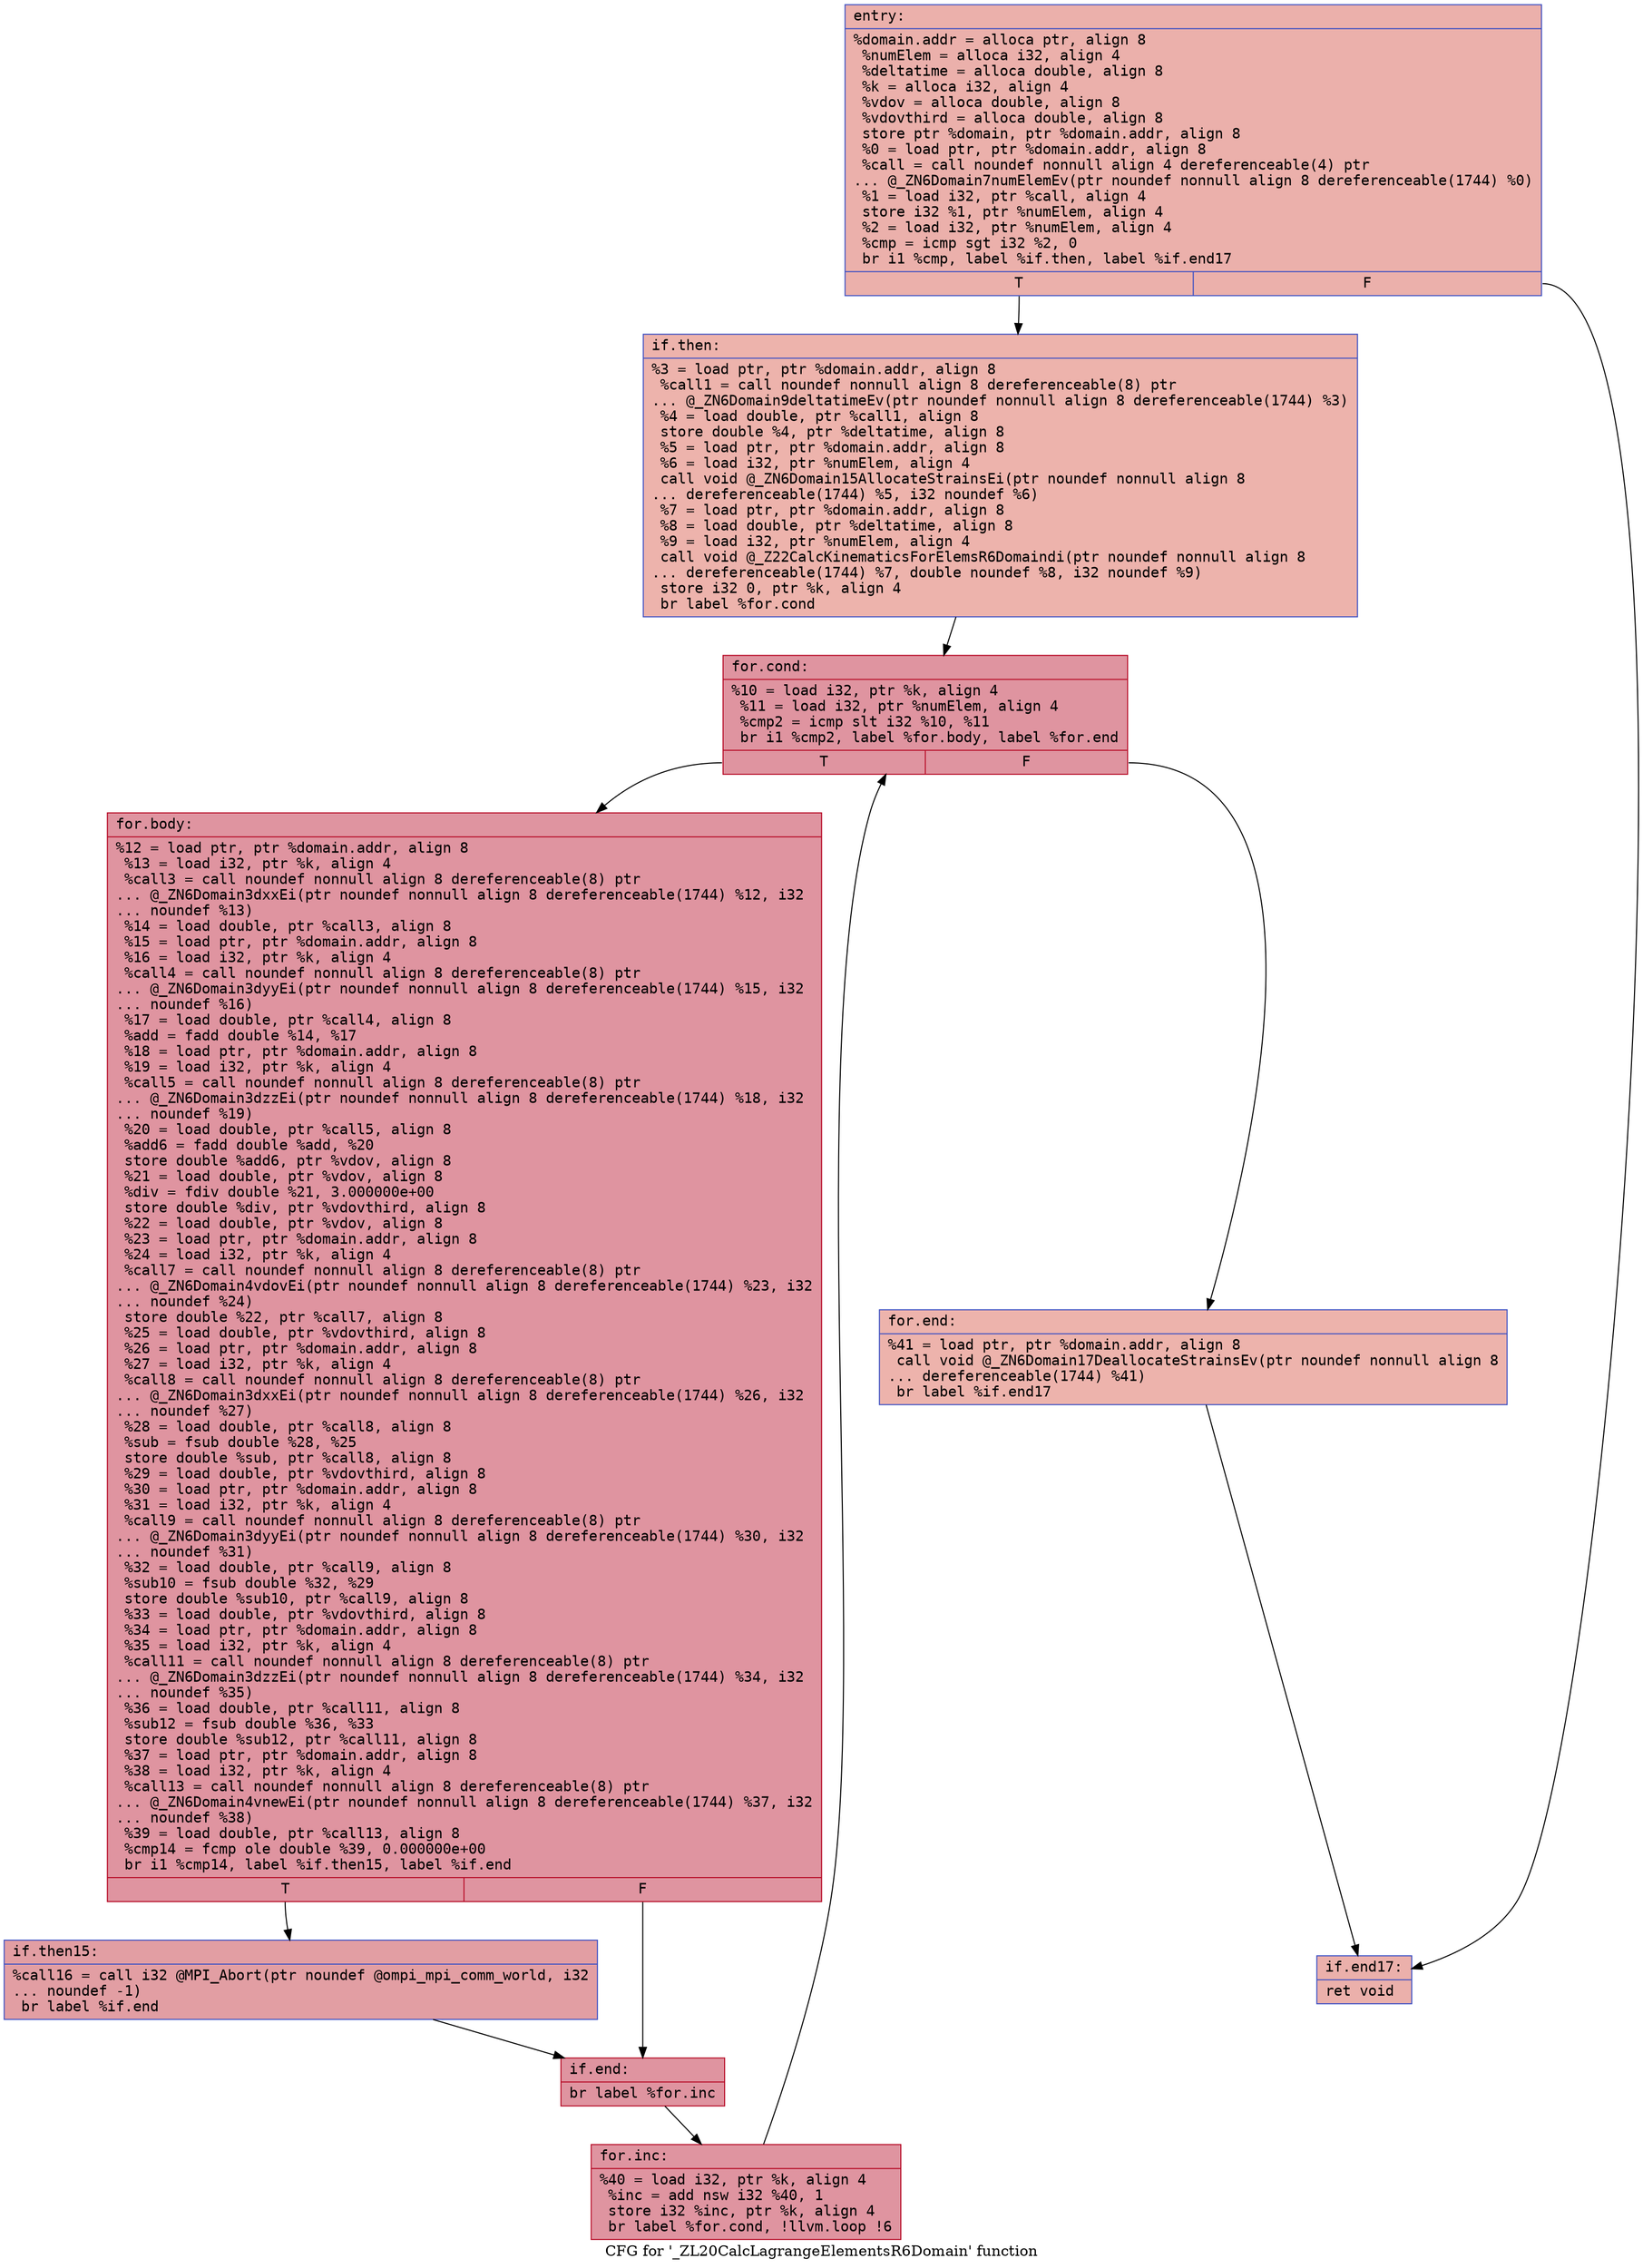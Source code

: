 digraph "CFG for '_ZL20CalcLagrangeElementsR6Domain' function" {
	label="CFG for '_ZL20CalcLagrangeElementsR6Domain' function";

	Node0x561418c39550 [shape=record,color="#3d50c3ff", style=filled, fillcolor="#d24b4070" fontname="Courier",label="{entry:\l|  %domain.addr = alloca ptr, align 8\l  %numElem = alloca i32, align 4\l  %deltatime = alloca double, align 8\l  %k = alloca i32, align 4\l  %vdov = alloca double, align 8\l  %vdovthird = alloca double, align 8\l  store ptr %domain, ptr %domain.addr, align 8\l  %0 = load ptr, ptr %domain.addr, align 8\l  %call = call noundef nonnull align 4 dereferenceable(4) ptr\l... @_ZN6Domain7numElemEv(ptr noundef nonnull align 8 dereferenceable(1744) %0)\l  %1 = load i32, ptr %call, align 4\l  store i32 %1, ptr %numElem, align 4\l  %2 = load i32, ptr %numElem, align 4\l  %cmp = icmp sgt i32 %2, 0\l  br i1 %cmp, label %if.then, label %if.end17\l|{<s0>T|<s1>F}}"];
	Node0x561418c39550:s0 -> Node0x561418c39d20[tooltip="entry -> if.then\nProbability 62.50%" ];
	Node0x561418c39550:s1 -> Node0x561418c39d90[tooltip="entry -> if.end17\nProbability 37.50%" ];
	Node0x561418c39d20 [shape=record,color="#3d50c3ff", style=filled, fillcolor="#d6524470" fontname="Courier",label="{if.then:\l|  %3 = load ptr, ptr %domain.addr, align 8\l  %call1 = call noundef nonnull align 8 dereferenceable(8) ptr\l... @_ZN6Domain9deltatimeEv(ptr noundef nonnull align 8 dereferenceable(1744) %3)\l  %4 = load double, ptr %call1, align 8\l  store double %4, ptr %deltatime, align 8\l  %5 = load ptr, ptr %domain.addr, align 8\l  %6 = load i32, ptr %numElem, align 4\l  call void @_ZN6Domain15AllocateStrainsEi(ptr noundef nonnull align 8\l... dereferenceable(1744) %5, i32 noundef %6)\l  %7 = load ptr, ptr %domain.addr, align 8\l  %8 = load double, ptr %deltatime, align 8\l  %9 = load i32, ptr %numElem, align 4\l  call void @_Z22CalcKinematicsForElemsR6Domaindi(ptr noundef nonnull align 8\l... dereferenceable(1744) %7, double noundef %8, i32 noundef %9)\l  store i32 0, ptr %k, align 4\l  br label %for.cond\l}"];
	Node0x561418c39d20 -> Node0x561418c3a880[tooltip="if.then -> for.cond\nProbability 100.00%" ];
	Node0x561418c3a880 [shape=record,color="#b70d28ff", style=filled, fillcolor="#b70d2870" fontname="Courier",label="{for.cond:\l|  %10 = load i32, ptr %k, align 4\l  %11 = load i32, ptr %numElem, align 4\l  %cmp2 = icmp slt i32 %10, %11\l  br i1 %cmp2, label %for.body, label %for.end\l|{<s0>T|<s1>F}}"];
	Node0x561418c3a880:s0 -> Node0x561418c3aad0[tooltip="for.cond -> for.body\nProbability 96.88%" ];
	Node0x561418c3a880:s1 -> Node0x561418c3ab20[tooltip="for.cond -> for.end\nProbability 3.12%" ];
	Node0x561418c3aad0 [shape=record,color="#b70d28ff", style=filled, fillcolor="#b70d2870" fontname="Courier",label="{for.body:\l|  %12 = load ptr, ptr %domain.addr, align 8\l  %13 = load i32, ptr %k, align 4\l  %call3 = call noundef nonnull align 8 dereferenceable(8) ptr\l... @_ZN6Domain3dxxEi(ptr noundef nonnull align 8 dereferenceable(1744) %12, i32\l... noundef %13)\l  %14 = load double, ptr %call3, align 8\l  %15 = load ptr, ptr %domain.addr, align 8\l  %16 = load i32, ptr %k, align 4\l  %call4 = call noundef nonnull align 8 dereferenceable(8) ptr\l... @_ZN6Domain3dyyEi(ptr noundef nonnull align 8 dereferenceable(1744) %15, i32\l... noundef %16)\l  %17 = load double, ptr %call4, align 8\l  %add = fadd double %14, %17\l  %18 = load ptr, ptr %domain.addr, align 8\l  %19 = load i32, ptr %k, align 4\l  %call5 = call noundef nonnull align 8 dereferenceable(8) ptr\l... @_ZN6Domain3dzzEi(ptr noundef nonnull align 8 dereferenceable(1744) %18, i32\l... noundef %19)\l  %20 = load double, ptr %call5, align 8\l  %add6 = fadd double %add, %20\l  store double %add6, ptr %vdov, align 8\l  %21 = load double, ptr %vdov, align 8\l  %div = fdiv double %21, 3.000000e+00\l  store double %div, ptr %vdovthird, align 8\l  %22 = load double, ptr %vdov, align 8\l  %23 = load ptr, ptr %domain.addr, align 8\l  %24 = load i32, ptr %k, align 4\l  %call7 = call noundef nonnull align 8 dereferenceable(8) ptr\l... @_ZN6Domain4vdovEi(ptr noundef nonnull align 8 dereferenceable(1744) %23, i32\l... noundef %24)\l  store double %22, ptr %call7, align 8\l  %25 = load double, ptr %vdovthird, align 8\l  %26 = load ptr, ptr %domain.addr, align 8\l  %27 = load i32, ptr %k, align 4\l  %call8 = call noundef nonnull align 8 dereferenceable(8) ptr\l... @_ZN6Domain3dxxEi(ptr noundef nonnull align 8 dereferenceable(1744) %26, i32\l... noundef %27)\l  %28 = load double, ptr %call8, align 8\l  %sub = fsub double %28, %25\l  store double %sub, ptr %call8, align 8\l  %29 = load double, ptr %vdovthird, align 8\l  %30 = load ptr, ptr %domain.addr, align 8\l  %31 = load i32, ptr %k, align 4\l  %call9 = call noundef nonnull align 8 dereferenceable(8) ptr\l... @_ZN6Domain3dyyEi(ptr noundef nonnull align 8 dereferenceable(1744) %30, i32\l... noundef %31)\l  %32 = load double, ptr %call9, align 8\l  %sub10 = fsub double %32, %29\l  store double %sub10, ptr %call9, align 8\l  %33 = load double, ptr %vdovthird, align 8\l  %34 = load ptr, ptr %domain.addr, align 8\l  %35 = load i32, ptr %k, align 4\l  %call11 = call noundef nonnull align 8 dereferenceable(8) ptr\l... @_ZN6Domain3dzzEi(ptr noundef nonnull align 8 dereferenceable(1744) %34, i32\l... noundef %35)\l  %36 = load double, ptr %call11, align 8\l  %sub12 = fsub double %36, %33\l  store double %sub12, ptr %call11, align 8\l  %37 = load ptr, ptr %domain.addr, align 8\l  %38 = load i32, ptr %k, align 4\l  %call13 = call noundef nonnull align 8 dereferenceable(8) ptr\l... @_ZN6Domain4vnewEi(ptr noundef nonnull align 8 dereferenceable(1744) %37, i32\l... noundef %38)\l  %39 = load double, ptr %call13, align 8\l  %cmp14 = fcmp ole double %39, 0.000000e+00\l  br i1 %cmp14, label %if.then15, label %if.end\l|{<s0>T|<s1>F}}"];
	Node0x561418c3aad0:s0 -> Node0x561418c3cec0[tooltip="for.body -> if.then15\nProbability 50.00%" ];
	Node0x561418c3aad0:s1 -> Node0x561418c3cf10[tooltip="for.body -> if.end\nProbability 50.00%" ];
	Node0x561418c3cec0 [shape=record,color="#3d50c3ff", style=filled, fillcolor="#be242e70" fontname="Courier",label="{if.then15:\l|  %call16 = call i32 @MPI_Abort(ptr noundef @ompi_mpi_comm_world, i32\l... noundef -1)\l  br label %if.end\l}"];
	Node0x561418c3cec0 -> Node0x561418c3cf10[tooltip="if.then15 -> if.end\nProbability 100.00%" ];
	Node0x561418c3cf10 [shape=record,color="#b70d28ff", style=filled, fillcolor="#b70d2870" fontname="Courier",label="{if.end:\l|  br label %for.inc\l}"];
	Node0x561418c3cf10 -> Node0x561418c3d220[tooltip="if.end -> for.inc\nProbability 100.00%" ];
	Node0x561418c3d220 [shape=record,color="#b70d28ff", style=filled, fillcolor="#b70d2870" fontname="Courier",label="{for.inc:\l|  %40 = load i32, ptr %k, align 4\l  %inc = add nsw i32 %40, 1\l  store i32 %inc, ptr %k, align 4\l  br label %for.cond, !llvm.loop !6\l}"];
	Node0x561418c3d220 -> Node0x561418c3a880[tooltip="for.inc -> for.cond\nProbability 100.00%" ];
	Node0x561418c3ab20 [shape=record,color="#3d50c3ff", style=filled, fillcolor="#d6524470" fontname="Courier",label="{for.end:\l|  %41 = load ptr, ptr %domain.addr, align 8\l  call void @_ZN6Domain17DeallocateStrainsEv(ptr noundef nonnull align 8\l... dereferenceable(1744) %41)\l  br label %if.end17\l}"];
	Node0x561418c3ab20 -> Node0x561418c39d90[tooltip="for.end -> if.end17\nProbability 100.00%" ];
	Node0x561418c39d90 [shape=record,color="#3d50c3ff", style=filled, fillcolor="#d24b4070" fontname="Courier",label="{if.end17:\l|  ret void\l}"];
}
